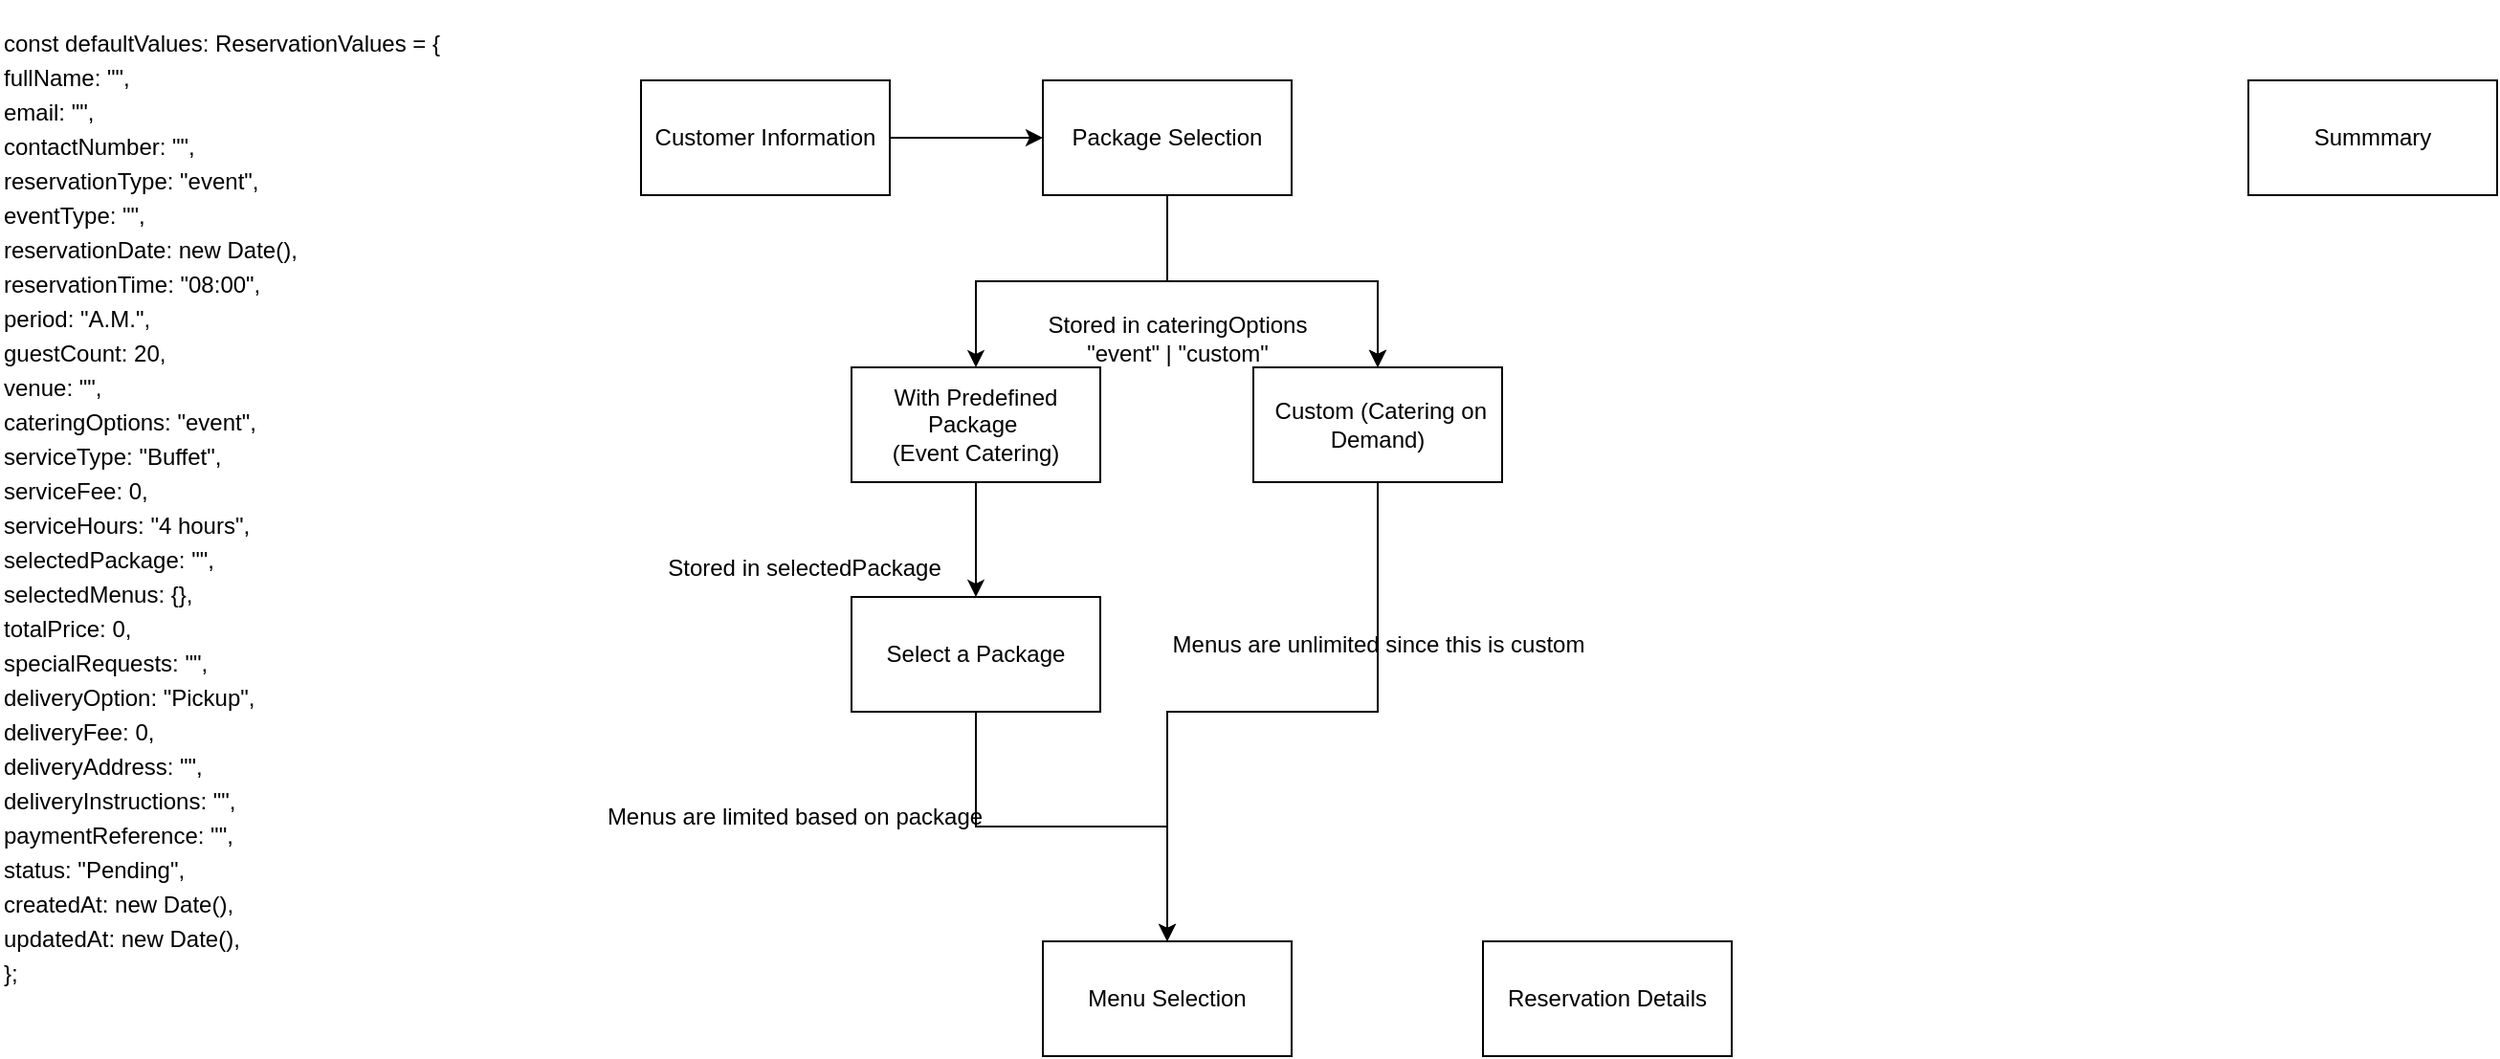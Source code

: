 <mxfile version="26.0.11">
  <diagram name="Page-1" id="JoTeFlpfI0sBr55cpw8Z">
    <mxGraphModel dx="938" dy="711" grid="1" gridSize="10" guides="1" tooltips="1" connect="1" arrows="1" fold="1" page="1" pageScale="1" pageWidth="850" pageHeight="1100" math="0" shadow="0">
      <root>
        <mxCell id="0" />
        <mxCell id="1" parent="0" />
        <mxCell id="xJZKZYmXjktM33wxzpQ9-3" value="" style="edgeStyle=orthogonalEdgeStyle;rounded=0;orthogonalLoop=1;jettySize=auto;html=1;" edge="1" parent="1" source="xJZKZYmXjktM33wxzpQ9-1" target="xJZKZYmXjktM33wxzpQ9-2">
          <mxGeometry relative="1" as="geometry" />
        </mxCell>
        <mxCell id="xJZKZYmXjktM33wxzpQ9-1" value="Customer Information" style="rounded=0;whiteSpace=wrap;html=1;" vertex="1" parent="1">
          <mxGeometry x="350" y="330" width="130" height="60" as="geometry" />
        </mxCell>
        <mxCell id="xJZKZYmXjktM33wxzpQ9-11" value="" style="edgeStyle=orthogonalEdgeStyle;rounded=0;orthogonalLoop=1;jettySize=auto;html=1;" edge="1" parent="1" source="xJZKZYmXjktM33wxzpQ9-2" target="xJZKZYmXjktM33wxzpQ9-10">
          <mxGeometry relative="1" as="geometry" />
        </mxCell>
        <mxCell id="xJZKZYmXjktM33wxzpQ9-12" value="" style="edgeStyle=orthogonalEdgeStyle;rounded=0;orthogonalLoop=1;jettySize=auto;html=1;" edge="1" parent="1" source="xJZKZYmXjktM33wxzpQ9-2" target="xJZKZYmXjktM33wxzpQ9-10">
          <mxGeometry relative="1" as="geometry" />
        </mxCell>
        <mxCell id="xJZKZYmXjktM33wxzpQ9-13" style="edgeStyle=orthogonalEdgeStyle;rounded=0;orthogonalLoop=1;jettySize=auto;html=1;entryX=0.5;entryY=0;entryDx=0;entryDy=0;" edge="1" parent="1" source="xJZKZYmXjktM33wxzpQ9-2" target="xJZKZYmXjktM33wxzpQ9-14">
          <mxGeometry relative="1" as="geometry">
            <mxPoint x="560" y="480" as="targetPoint" />
          </mxGeometry>
        </mxCell>
        <mxCell id="xJZKZYmXjktM33wxzpQ9-2" value="Package Selection" style="rounded=0;whiteSpace=wrap;html=1;" vertex="1" parent="1">
          <mxGeometry x="560" y="330" width="130" height="60" as="geometry" />
        </mxCell>
        <mxCell id="xJZKZYmXjktM33wxzpQ9-4" value="Menu Selection" style="rounded=0;whiteSpace=wrap;html=1;" vertex="1" parent="1">
          <mxGeometry x="560" y="780" width="130" height="60" as="geometry" />
        </mxCell>
        <mxCell id="xJZKZYmXjktM33wxzpQ9-6" value="Reservation Details" style="rounded=0;whiteSpace=wrap;html=1;" vertex="1" parent="1">
          <mxGeometry x="790" y="780" width="130" height="60" as="geometry" />
        </mxCell>
        <mxCell id="xJZKZYmXjktM33wxzpQ9-8" value="Summmary" style="rounded=0;whiteSpace=wrap;html=1;" vertex="1" parent="1">
          <mxGeometry x="1190" y="330" width="130" height="60" as="geometry" />
        </mxCell>
        <mxCell id="xJZKZYmXjktM33wxzpQ9-23" style="edgeStyle=orthogonalEdgeStyle;rounded=0;orthogonalLoop=1;jettySize=auto;html=1;" edge="1" parent="1" source="xJZKZYmXjktM33wxzpQ9-10" target="xJZKZYmXjktM33wxzpQ9-4">
          <mxGeometry relative="1" as="geometry" />
        </mxCell>
        <mxCell id="xJZKZYmXjktM33wxzpQ9-10" value="&amp;nbsp;Custom (Catering on Demand)" style="rounded=0;whiteSpace=wrap;html=1;" vertex="1" parent="1">
          <mxGeometry x="670" y="480" width="130" height="60" as="geometry" />
        </mxCell>
        <mxCell id="xJZKZYmXjktM33wxzpQ9-20" value="" style="edgeStyle=orthogonalEdgeStyle;rounded=0;orthogonalLoop=1;jettySize=auto;html=1;" edge="1" parent="1" source="xJZKZYmXjktM33wxzpQ9-14" target="xJZKZYmXjktM33wxzpQ9-19">
          <mxGeometry relative="1" as="geometry" />
        </mxCell>
        <mxCell id="xJZKZYmXjktM33wxzpQ9-14" value="&lt;div&gt;With Predefined Package&amp;nbsp;&lt;/div&gt;&lt;div&gt;(Event Catering)&lt;/div&gt;" style="rounded=0;whiteSpace=wrap;html=1;" vertex="1" parent="1">
          <mxGeometry x="460" y="480" width="130" height="60" as="geometry" />
        </mxCell>
        <mxCell id="xJZKZYmXjktM33wxzpQ9-16" value="&lt;div&gt;Stored in cateringOptions&lt;/div&gt;&lt;div&gt;&quot;event&quot; | &quot;custom&quot;&lt;/div&gt;" style="text;html=1;align=center;verticalAlign=middle;resizable=0;points=[];autosize=1;strokeColor=none;fillColor=none;" vertex="1" parent="1">
          <mxGeometry x="550" y="445" width="160" height="40" as="geometry" />
        </mxCell>
        <mxCell id="xJZKZYmXjktM33wxzpQ9-18" value="&lt;p style=&quot;line-height: 50%;&quot; align=&quot;left&quot; data-pm-slice=&quot;0 0 []&quot;&gt;const defaultValues: ReservationValues = {&lt;/p&gt;&lt;p style=&quot;line-height: 50%;&quot; align=&quot;left&quot;&gt;  fullName: &quot;&quot;,&lt;/p&gt;&lt;p style=&quot;line-height: 50%;&quot; align=&quot;left&quot;&gt;  email: &quot;&quot;,&lt;/p&gt;&lt;p style=&quot;line-height: 50%;&quot; align=&quot;left&quot;&gt;  contactNumber: &quot;&quot;,&lt;/p&gt;&lt;p style=&quot;line-height: 50%;&quot; align=&quot;left&quot;&gt;  reservationType: &quot;event&quot;,&lt;/p&gt;&lt;p style=&quot;line-height: 50%;&quot; align=&quot;left&quot;&gt;  eventType: &quot;&quot;,&lt;/p&gt;&lt;p style=&quot;line-height: 50%;&quot; align=&quot;left&quot;&gt;  reservationDate: new Date(),&lt;/p&gt;&lt;p style=&quot;line-height: 50%;&quot; align=&quot;left&quot;&gt;  reservationTime: &quot;08:00&quot;,&lt;/p&gt;&lt;p style=&quot;line-height: 50%;&quot; align=&quot;left&quot;&gt;  period: &quot;A.M.&quot;,&lt;/p&gt;&lt;p style=&quot;line-height: 50%;&quot; align=&quot;left&quot;&gt;  guestCount: 20,&lt;/p&gt;&lt;p style=&quot;line-height: 50%;&quot; align=&quot;left&quot;&gt;  venue: &quot;&quot;,&lt;/p&gt;&lt;p style=&quot;line-height: 50%;&quot; align=&quot;left&quot;&gt;  cateringOptions: &quot;event&quot;,&lt;/p&gt;&lt;p style=&quot;line-height: 50%;&quot; align=&quot;left&quot;&gt;  serviceType: &quot;Buffet&quot;,&lt;/p&gt;&lt;p style=&quot;line-height: 50%;&quot; align=&quot;left&quot;&gt;  serviceFee: 0,&lt;/p&gt;&lt;p style=&quot;line-height: 50%;&quot; align=&quot;left&quot;&gt;  serviceHours: &quot;4 hours&quot;,&lt;/p&gt;&lt;p style=&quot;line-height: 50%;&quot; align=&quot;left&quot;&gt;  selectedPackage: &quot;&quot;,&lt;/p&gt;&lt;p style=&quot;line-height: 50%;&quot; align=&quot;left&quot;&gt;  selectedMenus: {},&lt;/p&gt;&lt;p style=&quot;line-height: 50%;&quot; align=&quot;left&quot;&gt;  totalPrice: 0,&lt;/p&gt;&lt;p style=&quot;line-height: 50%;&quot; align=&quot;left&quot;&gt;  specialRequests: &quot;&quot;,&lt;/p&gt;&lt;p style=&quot;line-height: 50%;&quot; align=&quot;left&quot;&gt;  deliveryOption: &quot;Pickup&quot;,&lt;/p&gt;&lt;p style=&quot;line-height: 50%;&quot; align=&quot;left&quot;&gt;  deliveryFee: 0,&lt;/p&gt;&lt;p style=&quot;line-height: 50%;&quot; align=&quot;left&quot;&gt;  deliveryAddress: &quot;&quot;,&lt;/p&gt;&lt;p style=&quot;line-height: 50%;&quot; align=&quot;left&quot;&gt;  deliveryInstructions: &quot;&quot;,&lt;/p&gt;&lt;p style=&quot;line-height: 50%;&quot; align=&quot;left&quot;&gt;  paymentReference: &quot;&quot;,&lt;/p&gt;&lt;p style=&quot;line-height: 50%;&quot; align=&quot;left&quot;&gt;  status: &quot;Pending&quot;,&lt;/p&gt;&lt;p style=&quot;line-height: 50%;&quot; align=&quot;left&quot;&gt;  createdAt: new Date(),&lt;/p&gt;&lt;p style=&quot;line-height: 50%;&quot; align=&quot;left&quot;&gt;  updatedAt: new Date(),&lt;/p&gt;&lt;p style=&quot;line-height: 50%;&quot; align=&quot;left&quot;&gt;};&lt;/p&gt;" style="text;html=1;align=left;verticalAlign=middle;resizable=0;points=[];autosize=1;strokeColor=none;fillColor=none;" vertex="1" parent="1">
          <mxGeometry x="15" y="288" width="250" height="530" as="geometry" />
        </mxCell>
        <mxCell id="xJZKZYmXjktM33wxzpQ9-22" style="edgeStyle=orthogonalEdgeStyle;rounded=0;orthogonalLoop=1;jettySize=auto;html=1;" edge="1" parent="1" source="xJZKZYmXjktM33wxzpQ9-19" target="xJZKZYmXjktM33wxzpQ9-4">
          <mxGeometry relative="1" as="geometry" />
        </mxCell>
        <mxCell id="xJZKZYmXjktM33wxzpQ9-19" value="Select a Package" style="rounded=0;whiteSpace=wrap;html=1;" vertex="1" parent="1">
          <mxGeometry x="460" y="600" width="130" height="60" as="geometry" />
        </mxCell>
        <mxCell id="xJZKZYmXjktM33wxzpQ9-21" value="&lt;div&gt;Stored in selectedPackage&lt;/div&gt;" style="text;html=1;align=center;verticalAlign=middle;resizable=0;points=[];autosize=1;strokeColor=none;fillColor=none;" vertex="1" parent="1">
          <mxGeometry x="350" y="570" width="170" height="30" as="geometry" />
        </mxCell>
        <mxCell id="xJZKZYmXjktM33wxzpQ9-24" value="Menus are limited based on package" style="text;html=1;align=center;verticalAlign=middle;resizable=0;points=[];autosize=1;strokeColor=none;fillColor=none;" vertex="1" parent="1">
          <mxGeometry x="320" y="700" width="220" height="30" as="geometry" />
        </mxCell>
        <mxCell id="xJZKZYmXjktM33wxzpQ9-25" value="Menus are unlimited since this is custom" style="text;html=1;align=center;verticalAlign=middle;resizable=0;points=[];autosize=1;strokeColor=none;fillColor=none;" vertex="1" parent="1">
          <mxGeometry x="615" y="610" width="240" height="30" as="geometry" />
        </mxCell>
      </root>
    </mxGraphModel>
  </diagram>
</mxfile>
